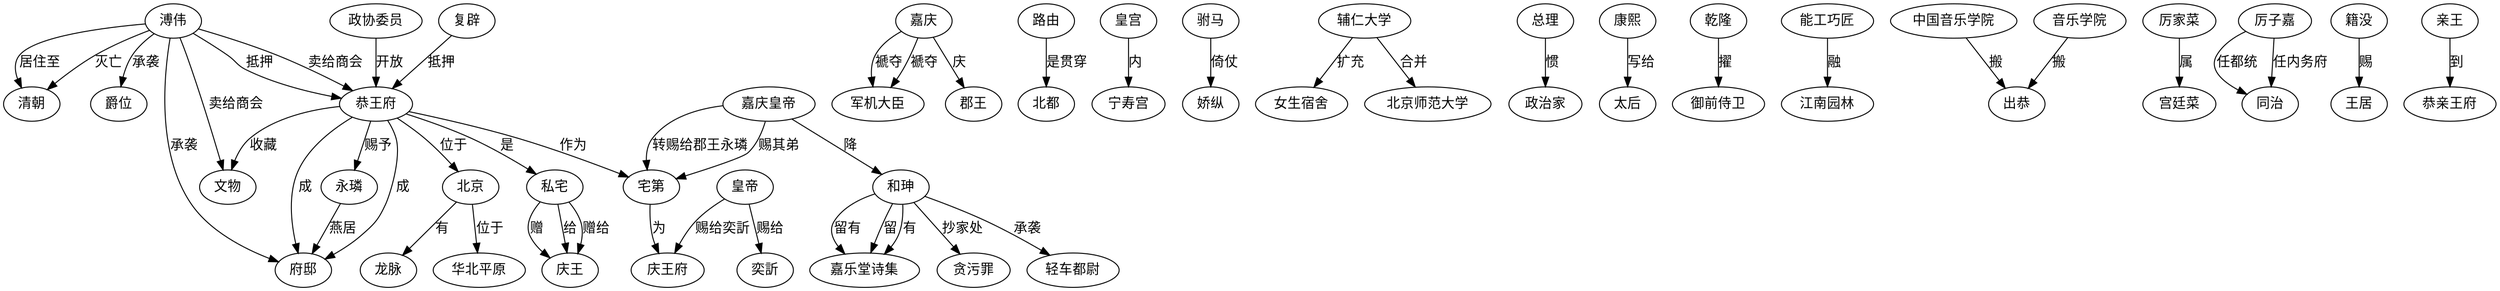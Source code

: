 digraph 2020225194011117736 {
	"恭王府" [fontname=FangSong]
	"北京" [fontname=FangSong]
	"恭王府" -> "北京" [label="位于" fontname=FangSong]
	"恭王府" [fontname=FangSong]
	"府邸" [fontname=FangSong]
	"恭王府" -> "府邸" [label="成" fontname=FangSong]
	"恭王府" [fontname=FangSong]
	"永璘" [fontname=FangSong]
	"恭王府" -> "永璘" [label="赐予" fontname=FangSong]
	"嘉庆" [fontname=FangSong]
	"军机大臣" [fontname=FangSong]
	"嘉庆" -> "军机大臣" [label="褫夺" fontname=FangSong]
	"嘉庆皇帝" [fontname=FangSong]
	"宅第" [fontname=FangSong]
	"嘉庆皇帝" -> "宅第" [label="转赐给郡王永璘" fontname=FangSong]
	"北京" [fontname=FangSong]
	"龙脉" [fontname=FangSong]
	"北京" -> "龙脉" [label="有" fontname=FangSong]
	"路由" [fontname=FangSong]
	"北都" [fontname=FangSong]
	"路由" -> "北都" [label="是贯穿" fontname=FangSong]
	"和珅" [fontname=FangSong]
	"嘉乐堂诗集" [fontname=FangSong]
	"和珅" -> "嘉乐堂诗集" [label="留有" fontname=FangSong]
	"和珅" [fontname=FangSong]
	"嘉乐堂诗集" [fontname=FangSong]
	"和珅" -> "嘉乐堂诗集" [label="留" fontname=FangSong]
	"和珅" [fontname=FangSong]
	"嘉乐堂诗集" [fontname=FangSong]
	"和珅" -> "嘉乐堂诗集" [label="有" fontname=FangSong]
	"皇宫" [fontname=FangSong]
	"宁寿宫" [fontname=FangSong]
	"皇宫" -> "宁寿宫" [label="内" fontname=FangSong]
	"和珅" [fontname=FangSong]
	"贪污罪" [fontname=FangSong]
	"和珅" -> "贪污罪" [label="抄家处" fontname=FangSong]
	"私宅" [fontname=FangSong]
	"庆王" [fontname=FangSong]
	"私宅" -> "庆王" [label="赠" fontname=FangSong]
	"私宅" [fontname=FangSong]
	"庆王" [fontname=FangSong]
	"私宅" -> "庆王" [label="给" fontname=FangSong]
	"私宅" [fontname=FangSong]
	"庆王" [fontname=FangSong]
	"私宅" -> "庆王" [label="赠给" fontname=FangSong]
	"驸马" [fontname=FangSong]
	"娇纵" [fontname=FangSong]
	"驸马" -> "娇纵" [label="倚仗" fontname=FangSong]
	"宅第" [fontname=FangSong]
	"庆王府" [fontname=FangSong]
	"宅第" -> "庆王府" [label="为" fontname=FangSong]
	"辅仁大学" [fontname=FangSong]
	"女生宿舍" [fontname=FangSong]
	"辅仁大学" -> "女生宿舍" [label="扩充" fontname=FangSong]
	"总理" [fontname=FangSong]
	"政治家" [fontname=FangSong]
	"总理" -> "政治家" [label="惯" fontname=FangSong]
	"恭王府" [fontname=FangSong]
	"文物" [fontname=FangSong]
	"恭王府" -> "文物" [label="收藏" fontname=FangSong]
	"康熙" [fontname=FangSong]
	"太后" [fontname=FangSong]
	"康熙" -> "太后" [label="写给" fontname=FangSong]
	"恭王府" [fontname=FangSong]
	"宅第" [fontname=FangSong]
	"恭王府" -> "宅第" [label="作为" fontname=FangSong]
	"溥伟" [fontname=FangSong]
	"清朝" [fontname=FangSong]
	"溥伟" -> "清朝" [label="居住至" fontname=FangSong]
	"溥伟" [fontname=FangSong]
	"清朝" [fontname=FangSong]
	"溥伟" -> "清朝" [label="灭亡" fontname=FangSong]
	"溥伟" [fontname=FangSong]
	"爵位" [fontname=FangSong]
	"溥伟" -> "爵位" [label="承袭" fontname=FangSong]
	"溥伟" [fontname=FangSong]
	"府邸" [fontname=FangSong]
	"溥伟" -> "府邸" [label="承袭" fontname=FangSong]
	"和珅" [fontname=FangSong]
	"轻车都尉" [fontname=FangSong]
	"和珅" -> "轻车都尉" [label="承袭" fontname=FangSong]
	"乾隆" [fontname=FangSong]
	"御前侍卫" [fontname=FangSong]
	"乾隆" -> "御前侍卫" [label="擢" fontname=FangSong]
	"永璘" [fontname=FangSong]
	"府邸" [fontname=FangSong]
	"永璘" -> "府邸" [label="燕居" fontname=FangSong]
	"恭王府" [fontname=FangSong]
	"私宅" [fontname=FangSong]
	"恭王府" -> "私宅" [label="是" fontname=FangSong]
	"能工巧匠" [fontname=FangSong]
	"江南园林" [fontname=FangSong]
	"能工巧匠" -> "江南园林" [label="融" fontname=FangSong]
	"嘉庆" [fontname=FangSong]
	"军机大臣" [fontname=FangSong]
	"嘉庆" -> "军机大臣" [label="褫夺" fontname=FangSong]
	"嘉庆皇帝" [fontname=FangSong]
	"和珅" [fontname=FangSong]
	"嘉庆皇帝" -> "和珅" [label="降" fontname=FangSong]
	"嘉庆皇帝" [fontname=FangSong]
	"宅第" [fontname=FangSong]
	"嘉庆皇帝" -> "宅第" [label="赐其弟" fontname=FangSong]
	"嘉庆" [fontname=FangSong]
	"郡王" [fontname=FangSong]
	"嘉庆" -> "郡王" [label="庆" fontname=FangSong]
	"皇帝" [fontname=FangSong]
	"庆王府" [fontname=FangSong]
	"皇帝" -> "庆王府" [label="赐给奕訢" fontname=FangSong]
	"皇帝" [fontname=FangSong]
	"奕訢" [fontname=FangSong]
	"皇帝" -> "奕訢" [label="赐给" fontname=FangSong]
	"溥伟" [fontname=FangSong]
	"恭王府" [fontname=FangSong]
	"溥伟" -> "恭王府" [label="卖给商会" fontname=FangSong]
	"溥伟" [fontname=FangSong]
	"文物" [fontname=FangSong]
	"溥伟" -> "文物" [label="卖给商会" fontname=FangSong]
	"复辟" [fontname=FangSong]
	"恭王府" [fontname=FangSong]
	"复辟" -> "恭王府" [label="抵押" fontname=FangSong]
	"溥伟" [fontname=FangSong]
	"恭王府" [fontname=FangSong]
	"溥伟" -> "恭王府" [label="抵押" fontname=FangSong]
	"辅仁大学" [fontname=FangSong]
	"北京师范大学" [fontname=FangSong]
	"辅仁大学" -> "北京师范大学" [label="合并" fontname=FangSong]
	"中国音乐学院" [fontname=FangSong]
	"出恭" [fontname=FangSong]
	"中国音乐学院" -> "出恭" [label="搬" fontname=FangSong]
	"音乐学院" [fontname=FangSong]
	"出恭" [fontname=FangSong]
	"音乐学院" -> "出恭" [label="搬" fontname=FangSong]
	"政协委员" [fontname=FangSong]
	"恭王府" [fontname=FangSong]
	"政协委员" -> "恭王府" [label="开放" fontname=FangSong]
	"北京" [fontname=FangSong]
	"华北平原" [fontname=FangSong]
	"北京" -> "华北平原" [label="位于" fontname=FangSong]
	"厉家菜" [fontname=FangSong]
	"宫廷菜" [fontname=FangSong]
	"厉家菜" -> "宫廷菜" [label="属" fontname=FangSong]
	"厉子嘉" [fontname=FangSong]
	"同治" [fontname=FangSong]
	"厉子嘉" -> "同治" [label="任都统" fontname=FangSong]
	"厉子嘉" [fontname=FangSong]
	"同治" [fontname=FangSong]
	"厉子嘉" -> "同治" [label="任内务府" fontname=FangSong]
	"恭王府" [fontname=FangSong]
	"府邸" [fontname=FangSong]
	"恭王府" -> "府邸" [label="成" fontname=FangSong]
	"籍没" [fontname=FangSong]
	"王居" [fontname=FangSong]
	"籍没" -> "王居" [label="赐" fontname=FangSong]
	"亲王" [fontname=FangSong]
	"恭亲王府" [fontname=FangSong]
	"亲王" -> "恭亲王府" [label="到" fontname=FangSong]
}
